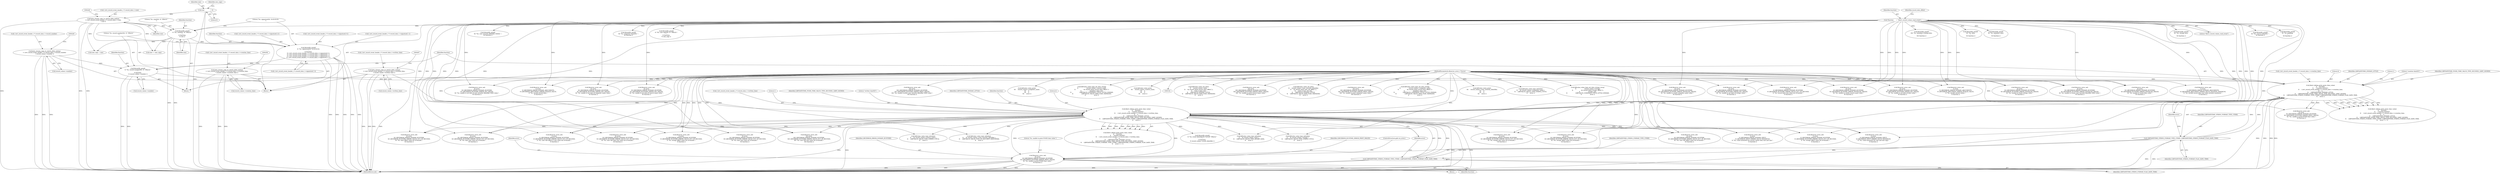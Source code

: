 digraph "0_libevt_444ca3ce7853538c577e0ec3f6146d2d65780734@pointer" {
"1000425" [label="(Call,libcerror_error_set(\n\t\t\t error,\n\t\t\t LIBCERROR_ERROR_DOMAIN_RUNTIME,\n\t\t\t LIBCERROR_RUNTIME_ERROR_PRINT_FAILED,\n\t\t\t \"%s: unable to print POSIX time value.\",\n\t\t\t function ))"];
"1000408" [label="(Call,libevt_debug_print_posix_time_value(\n\t\t     function,\n\t\t     \"written time\t\t\t\t\",\n\t\t     ( (evt_record_event_header_t *) record_data )->written_time,\n\t\t     4,\n\t\t     LIBFDATETIME_ENDIAN_LITTLE,\n\t\t     LIBFDATETIME_POSIX_TIME_VALUE_TYPE_SECONDS_32BIT_SIGNED,\n\t\t     LIBFDATETIME_STRING_FORMAT_TYPE_CTIME | LIBFDATETIME_STRING_FORMAT_FLAG_DATE_TIME,\n\t\t     error ))"];
"1000382" [label="(Call,libevt_debug_print_posix_time_value(\n\t\t     function,\n\t\t     \"creation time\t\t\t\t\",\n\t\t     ( (evt_record_event_header_t *) record_data )->creation_time,\n\t\t     4,\n\t\t     LIBFDATETIME_ENDIAN_LITTLE,\n\t\t     LIBFDATETIME_POSIX_TIME_VALUE_TYPE_SECONDS_32BIT_SIGNED,\n\t\t     LIBFDATETIME_STRING_FORMAT_TYPE_CTIME | LIBFDATETIME_STRING_FORMAT_FLAG_DATE_TIME,\n\t\t     error ))"];
"1000374" [label="(Call,libcnotify_printf(\n\t\t \"%s: record number\t\t\t\t: %\" PRIu32 \"\n\",\n\t\t function,\n\t\t record_values->number ))"];
"1000343" [label="(Call,libcnotify_printf(\n\t\t \"%s: signature\t\t\t\t: %c%c%c%c\n\",\n\t\t function,\n\t\t ( (evt_record_event_header_t *) record_data )->signature[ 0 ],\n\t\t ( (evt_record_event_header_t *) record_data )->signature[ 1 ],\n\t\t ( (evt_record_event_header_t *) record_data )->signature[ 2 ],\n\t\t ( (evt_record_event_header_t *) record_data )->signature[ 3 ] ))"];
"1000339" [label="(Call,libcnotify_printf(\n\t\t \"%s: size\t\t\t\t\t: %\" PRIu32 \"\n\",\n\t\t function,\n\t\t size ))"];
"1000110" [label="(Call,*function      = \"libevt_record_values_read_event\")"];
"1000230" [label="(Call,byte_stream_copy_to_uint32_little_endian(\n\t ( (evt_record_event_header_t *) record_data )->size,\n\t size ))"];
"1000138" [label="(Call,size              = 0)"];
"1000237" [label="(Call,byte_stream_copy_to_uint32_little_endian(\n\t ( (evt_record_event_header_t *) record_data )->record_number,\n\t record_values->number ))"];
"1000246" [label="(Call,byte_stream_copy_to_uint32_little_endian(\n\t ( (evt_record_event_header_t *) record_data )->creation_time,\n\t record_values->creation_time ))"];
"1000393" [label="(Call,LIBFDATETIME_STRING_FORMAT_TYPE_CTIME | LIBFDATETIME_STRING_FORMAT_FLAG_DATE_TIME)"];
"1000107" [label="(MethodParameterIn,libcerror_error_t **error)"];
"1000255" [label="(Call,byte_stream_copy_to_uint32_little_endian(\n\t ( (evt_record_event_header_t *) record_data )->written_time,\n\t record_values->written_time ))"];
"1000419" [label="(Call,LIBFDATETIME_STRING_FORMAT_TYPE_CTIME | LIBFDATETIME_STRING_FORMAT_FLAG_DATE_TIME)"];
"1000702" [label="(Call,libcerror_error_set(\n\t\t error,\n\t\t LIBCERROR_ERROR_DOMAIN_RUNTIME,\n\t\t LIBCERROR_RUNTIME_ERROR_VALUE_OUT_OF_BOUNDS,\n\t\t \"%s: strings offset value out of bounds.\",\n\t\t function ))"];
"1000411" [label="(Call,( (evt_record_event_header_t *) record_data )->written_time)"];
"1000896" [label="(Call,libcerror_error_set(\n\t\t\t error,\n\t\t\t LIBCERROR_ERROR_DOMAIN_RUNTIME,\n\t\t\t LIBCERROR_RUNTIME_ERROR_INITIALIZE_FAILED,\n\t\t\t \"%s: unable to create computer name value.\",\n\t\t\t function ))"];
"1000221" [label="(Call,libcerror_error_set(\n\t\t error,\n\t\t LIBCERROR_ERROR_DOMAIN_RUNTIME,\n\t\t LIBCERROR_RUNTIME_ERROR_VALUE_OUT_OF_BOUNDS,\n\t\t \"%s: record data size value out of bounds.\",\n\t\t function ))"];
"1000385" [label="(Call,( (evt_record_event_header_t *) record_data )->creation_time)"];
"1001223" [label="(Call,libcerror_error_set(\n\t\t\t error,\n\t\t\t LIBCERROR_ERROR_DOMAIN_RUNTIME,\n\t\t\t LIBCERROR_RUNTIME_ERROR_VALUE_OUT_OF_BOUNDS,\n\t\t\t \"%s: data size value out of bounds.\",\n\t\t\t function ))"];
"1000420" [label="(Identifier,LIBFDATETIME_STRING_FORMAT_TYPE_CTIME)"];
"1000340" [label="(Literal,\"%s: size\t\t\t\t\t: %\" PRIu32 \"\n\")"];
"1000174" [label="(Call,libcerror_error_set(\n\t\t error,\n\t\t LIBCERROR_ERROR_DOMAIN_ARGUMENTS,\n\t\t LIBCERROR_ARGUMENT_ERROR_INVALID_VALUE,\n\t\t \"%s: invalid record values.\",\n\t\t function ))"];
"1001267" [label="(Call,libfvalue_value_set_data(\n\t\t     record_values->data,\n\t\t     &( record_data[ record_data_offset ] ),\n\t\t     (size_t) data_size,\n\t\t     LIBFVALUE_ENDIAN_LITTLE,\n\t\t     LIBFVALUE_VALUE_DATA_FLAG_MANAGED,\n\t\t     error ))"];
"1000976" [label="(Call,libcnotify_printf(\n\t\t\t\t \"%s: members trailing data:\n\",\n\t\t\t\t function ))"];
"1000230" [label="(Call,byte_stream_copy_to_uint32_little_endian(\n\t ( (evt_record_event_header_t *) record_data )->size,\n\t size ))"];
"1000868" [label="(Call,libcerror_error_set(\n\t\t\t\t error,\n\t\t\t\t LIBCERROR_ERROR_DOMAIN_RUNTIME,\n\t\t\t\t LIBCERROR_RUNTIME_ERROR_PRINT_FAILED,\n\t\t\t\t \"%s: unable to print source name value.\",\n\t\t\t\t function ))"];
"1000423" [label="(Literal,1)"];
"1000626" [label="(Call,libcerror_error_set(\n\t\t\t\t error,\n\t\t\t\t LIBCERROR_ERROR_DOMAIN_RUNTIME,\n\t\t\t\t LIBCERROR_RUNTIME_ERROR_VALUE_OUT_OF_BOUNDS,\n\t\t\t\t \"%s: user SID size value out of bounds.\",\n\t\t\t\t function ))"];
"1000345" [label="(Identifier,function)"];
"1000247" [label="(Call,( (evt_record_event_header_t *) record_data )->creation_time)"];
"1001173" [label="(Call,libcerror_error_set(\n\t\t\t error,\n\t\t\t LIBCERROR_ERROR_DOMAIN_RUNTIME,\n\t\t\t LIBCERROR_RUNTIME_ERROR_INITIALIZE_FAILED,\n\t\t\t \"%s: unable to create strings value.\",\n\t\t\t function ))"];
"1001098" [label="(Call,libcerror_error_set(\n\t\t\t error,\n\t\t\t LIBCERROR_ERROR_DOMAIN_RUNTIME,\n\t\t\t LIBCERROR_RUNTIME_ERROR_VALUE_OUT_OF_BOUNDS,\n\t\t\t \"%s: strings size value out of bounds.\",\n\t\t\t function ))"];
"1000341" [label="(Identifier,function)"];
"1000339" [label="(Call,libcnotify_printf(\n\t\t \"%s: size\t\t\t\t\t: %\" PRIu32 \"\n\",\n\t\t function,\n\t\t size ))"];
"1000343" [label="(Call,libcnotify_printf(\n\t\t \"%s: signature\t\t\t\t: %c%c%c%c\n\",\n\t\t function,\n\t\t ( (evt_record_event_header_t *) record_data )->signature[ 0 ],\n\t\t ( (evt_record_event_header_t *) record_data )->signature[ 1 ],\n\t\t ( (evt_record_event_header_t *) record_data )->signature[ 2 ],\n\t\t ( (evt_record_event_header_t *) record_data )->signature[ 3 ] ))"];
"1000108" [label="(Block,)"];
"1000139" [label="(Identifier,size)"];
"1000255" [label="(Call,byte_stream_copy_to_uint32_little_endian(\n\t ( (evt_record_event_header_t *) record_data )->written_time,\n\t record_values->written_time ))"];
"1000138" [label="(Call,size              = 0)"];
"1000383" [label="(Identifier,function)"];
"1000360" [label="(Call,( (evt_record_event_header_t *) record_data )->signature[ 2 ])"];
"1000394" [label="(Identifier,LIBFDATETIME_STRING_FORMAT_TYPE_CTIME)"];
"1001235" [label="(Call,libcnotify_printf(\n \t\t\t \"%s: data:\n\",\n \t\t\t function ))"];
"1000390" [label="(Literal,4)"];
"1000338" [label="(Block,)"];
"1000346" [label="(Call,( (evt_record_event_header_t *) record_data )->signature[ 0 ])"];
"1001258" [label="(Call,libcerror_error_set(\n\t\t\t error,\n\t\t\t LIBCERROR_ERROR_DOMAIN_RUNTIME,\n\t\t\t LIBCERROR_RUNTIME_ERROR_INITIALIZE_FAILED,\n\t\t\t \"%s: unable to create data value.\",\n\t\t\t function ))"];
"1000794" [label="(Call,libcnotify_printf(\n\t\t\t \"%s: members data:\n\",\n\t\t\t function ))"];
"1000396" [label="(Identifier,error)"];
"1000204" [label="(Call,libcerror_error_set(\n\t\t error,\n\t\t LIBCERROR_ERROR_DOMAIN_ARGUMENTS,\n\t\t LIBCERROR_ARGUMENT_ERROR_VALUE_EXCEEDS_MAXIMUM,\n\t\t \"%s: invalid record data size value exceeds maximum.\",\n\t\t function ))"];
"1001110" [label="(Call,libcnotify_printf(\n\t\t\t \"%s: strings data:\n\",\n\t\t\t function ))"];
"1001030" [label="(Call,libfvalue_value_set_data(\n\t\t     record_values->user_security_identifier,\n\t\t     &( record_data[ user_sid_offset ] ),\n\t\t     (size_t) user_sid_size,\n\t\t     LIBFVALUE_ENDIAN_LITTLE,\n\t\t     LIBFVALUE_VALUE_DATA_FLAG_MANAGED,\n\t\t     error ))"];
"1000418" [label="(Identifier,LIBFDATETIME_POSIX_TIME_VALUE_TYPE_SECONDS_32BIT_SIGNED)"];
"1000111" [label="(Identifier,function)"];
"1000261" [label="(Call,record_values->written_time)"];
"1000949" [label="(Call,libcerror_error_set(\n\t\t\t\t error,\n\t\t\t\t LIBCERROR_ERROR_DOMAIN_RUNTIME,\n\t\t\t\t LIBCERROR_RUNTIME_ERROR_PRINT_FAILED,\n\t\t\t\t \"%s: unable to print computer name value.\",\n\t\t\t\t function ))"];
"1000376" [label="(Identifier,function)"];
"1000112" [label="(Literal,\"libevt_record_values_read_event\")"];
"1000237" [label="(Call,byte_stream_copy_to_uint32_little_endian(\n\t ( (evt_record_event_header_t *) record_data )->record_number,\n\t record_values->number ))"];
"1000905" [label="(Call,libfvalue_value_type_set_data_string(\n\t\t                   record_values->computer_name,\n\t\t                   &( record_data[ record_data_offset ] ),\n\t\t                   members_data_size,\n\t\t                   LIBFVALUE_CODEPAGE_UTF16_LITTLE_ENDIAN,\n\t\t                   LIBFVALUE_VALUE_DATA_FLAG_MANAGED,\n\t\t                   error ))"];
"1000375" [label="(Literal,\"%s: record number\t\t\t\t: %\" PRIu32 \"\n\")"];
"1000421" [label="(Identifier,LIBFDATETIME_STRING_FORMAT_FLAG_DATE_TIME)"];
"1000377" [label="(Call,record_values->number)"];
"1000140" [label="(Literal,0)"];
"1000256" [label="(Call,( (evt_record_event_header_t *) record_data )->written_time)"];
"1000236" [label="(Identifier,size)"];
"1000603" [label="(Call,libcerror_error_set(\n\t\t\t error,\n\t\t\t LIBCERROR_ERROR_DOMAIN_RUNTIME,\n\t\t\t LIBCERROR_RUNTIME_ERROR_VALUE_OUT_OF_BOUNDS,\n\t\t\t \"%s: user SID offset value out of bounds.\",\n\t\t\t function ))"];
"1001358" [label="(Call,libcerror_error_set(\n\t\t error,\n\t\t LIBCERROR_ERROR_DOMAIN_INPUT,\n\t\t LIBCERROR_INPUT_ERROR_VALUE_MISMATCH,\n\t\t \"%s: value mismatch for record_values data size and size.\",\n\t\t function ))"];
"1000719" [label="(Call,libcerror_error_set(\n\t\t\t error,\n\t\t\t LIBCERROR_ERROR_DOMAIN_RUNTIME,\n\t\t\t LIBCERROR_RUNTIME_ERROR_VALUE_OUT_OF_BOUNDS,\n\t\t\t \"%s: strings offset value out of bounds.\",\n\t\t\t function ))"];
"1001199" [label="(Call,libcerror_error_set(\n\t\t\t error,\n\t\t\t LIBCERROR_ERROR_DOMAIN_RUNTIME,\n\t\t\t LIBCERROR_RUNTIME_ERROR_SET_FAILED,\n\t\t\t \"%s: unable to set data of strings value.\",\n\t\t\t function ))"];
"1000854" [label="(Call,libcnotify_printf(\n\t\t\t \"%s: source name\t\t\t\t: \",\n\t\t\t function ))"];
"1000428" [label="(Identifier,LIBCERROR_RUNTIME_ERROR_PRINT_FAILED)"];
"1001305" [label="(Call,libcnotify_printf(\n\t\t\t \"%s: padding:\n\",\n\t\t\t function ))"];
"1000344" [label="(Literal,\"%s: signature\t\t\t\t: %c%c%c%c\n\")"];
"1000815" [label="(Call,libcerror_error_set(\n\t\t\t error,\n\t\t\t LIBCERROR_ERROR_DOMAIN_RUNTIME,\n\t\t\t LIBCERROR_RUNTIME_ERROR_INITIALIZE_FAILED,\n\t\t\t \"%s: unable to create source name value.\",\n\t\t\t function ))"];
"1000143" [label="(Identifier,size_copy)"];
"1001063" [label="(Call,libfvalue_value_print(\n\t\t\t     record_values->user_security_identifier,\n\t\t\t     0,\n\t\t\t     0,\n\t\t\t     error ))"];
"1000422" [label="(Identifier,error)"];
"1000408" [label="(Call,libevt_debug_print_posix_time_value(\n\t\t     function,\n\t\t     \"written time\t\t\t\t\",\n\t\t     ( (evt_record_event_header_t *) record_data )->written_time,\n\t\t     4,\n\t\t     LIBFDATETIME_ENDIAN_LITTLE,\n\t\t     LIBFDATETIME_POSIX_TIME_VALUE_TYPE_SECONDS_32BIT_SIGNED,\n\t\t     LIBFDATETIME_STRING_FORMAT_TYPE_CTIME | LIBFDATETIME_STRING_FORMAT_FLAG_DATE_TIME,\n\t\t     error ))"];
"1000887" [label="(Call,libfvalue_value_type_initialize(\n\t\t     &( record_values->computer_name ),\n\t\t     LIBFVALUE_VALUE_TYPE_STRING_UTF16,\n\t\t     error ))"];
"1000374" [label="(Call,libcnotify_printf(\n\t\t \"%s: record number\t\t\t\t: %\" PRIu32 \"\n\",\n\t\t function,\n\t\t record_values->number ))"];
"1001182" [label="(Call,libfvalue_value_type_set_data_strings_array(\n\t\t                   record_values->strings,\n\t\t                   &( record_data[ strings_offset ] ),\n\t\t                   strings_size,\n\t\t                   LIBFVALUE_CODEPAGE_UTF16_LITTLE_ENDIAN,\n\t\t                   error ))"];
"1000252" [label="(Call,record_values->creation_time)"];
"1000246" [label="(Call,byte_stream_copy_to_uint32_little_endian(\n\t ( (evt_record_event_header_t *) record_data )->creation_time,\n\t record_values->creation_time ))"];
"1000431" [label="(ControlStructure,goto on_error;)"];
"1000243" [label="(Call,record_values->number)"];
"1001336" [label="(Call,size_copy = size)"];
"1001072" [label="(Call,libcerror_error_set(\n\t\t\t\t error,\n\t\t\t\t LIBCERROR_ERROR_DOMAIN_RUNTIME,\n\t\t\t\t LIBCERROR_RUNTIME_ERROR_PRINT_FAILED,\n\t\t\t\t \"%s: unable to print user security identifier (SID) value.\",\n\t\t\t\t function ))"];
"1000391" [label="(Identifier,LIBFDATETIME_ENDIAN_LITTLE)"];
"1000115" [label="(Identifier,record_data_offset)"];
"1000648" [label="(Call,libcerror_error_set(\n\t\t error,\n\t\t LIBCERROR_ERROR_DOMAIN_RUNTIME,\n\t\t LIBCERROR_RUNTIME_ERROR_VALUE_OUT_OF_BOUNDS,\n\t\t \"%s: strings offset value out of bounds.\",\n\t\t function ))"];
"1000432" [label="(Call,libcnotify_printf(\n\t\t \"%s: event identifier\t\t\t: 0x%08\" PRIx32 \"\n\",\n\t\t function,\n\t\t record_values->event_identifier ))"];
"1000231" [label="(Call,( (evt_record_event_header_t *) record_data )->size)"];
"1000424" [label="(Block,)"];
"1000110" [label="(Call,*function      = \"libevt_record_values_read_event\")"];
"1000806" [label="(Call,libfvalue_value_type_initialize(\n\t\t     &( record_values->source_name ),\n\t\t     LIBFVALUE_VALUE_TYPE_STRING_UTF16,\n\t\t     error ))"];
"1001436" [label="(MethodReturn,int)"];
"1000426" [label="(Identifier,error)"];
"1001344" [label="(Call,libcerror_error_set(\n\t\t error,\n\t\t LIBCERROR_ERROR_DOMAIN_INPUT,\n\t\t LIBCERROR_INPUT_ERROR_VALUE_MISMATCH,\n\t\t \"%s: value mismatch for size and size copy.\",\n\t\t function ))"];
"1000940" [label="(Call,libfvalue_value_print(\n\t\t\t     record_values->computer_name,\n\t\t\t     0,\n\t\t\t     0,\n\t\t\t     error ))"];
"1000381" [label="(Call,libevt_debug_print_posix_time_value(\n\t\t     function,\n\t\t     \"creation time\t\t\t\t\",\n\t\t     ( (evt_record_event_header_t *) record_data )->creation_time,\n\t\t     4,\n\t\t     LIBFDATETIME_ENDIAN_LITTLE,\n\t\t     LIBFDATETIME_POSIX_TIME_VALUE_TYPE_SECONDS_32BIT_SIGNED,\n\t\t     LIBFDATETIME_STRING_FORMAT_TYPE_CTIME | LIBFDATETIME_STRING_FORMAT_FLAG_DATE_TIME,\n\t\t     error ) != 1)"];
"1000238" [label="(Call,( (evt_record_event_header_t *) record_data )->record_number)"];
"1000427" [label="(Identifier,LIBCERROR_ERROR_DOMAIN_RUNTIME)"];
"1001012" [label="(Call,libfvalue_value_type_initialize(\n \t\t     &( record_values->user_security_identifier ),\n \t\t     LIBFVALUE_VALUE_TYPE_NT_SECURITY_IDENTIFIER,\n\t\t     error ))"];
"1000342" [label="(Identifier,size)"];
"1000353" [label="(Call,( (evt_record_event_header_t *) record_data )->signature[ 1 ])"];
"1001283" [label="(Call,libcerror_error_set(\n\t\t\t error,\n\t\t\t LIBCERROR_ERROR_DOMAIN_RUNTIME,\n\t\t\t LIBCERROR_RUNTIME_ERROR_SET_FAILED,\n\t\t\t \"%s: unable to set data of data value.\",\n\t\t\t function ))"];
"1000397" [label="(Literal,1)"];
"1001340" [label="(Call,size != size_copy)"];
"1000675" [label="(Call,libcerror_error_set(\n\t\t\t error,\n\t\t\t LIBCERROR_ERROR_DOMAIN_RUNTIME,\n\t\t\t LIBCERROR_RUNTIME_ERROR_VALUE_OUT_OF_BOUNDS,\n\t\t\t \"%s: data offset value out of bounds.\",\n\t\t\t function ))"];
"1000777" [label="(Call,libcerror_error_set(\n\t\t\t error,\n\t\t\t LIBCERROR_ERROR_DOMAIN_RUNTIME,\n\t\t\t LIBCERROR_RUNTIME_ERROR_VALUE_OUT_OF_BOUNDS,\n\t\t\t \"%s: data size value out of bounds.\",\n\t\t\t function ))"];
"1000384" [label="(Literal,\"creation time\t\t\t\t\")"];
"1001021" [label="(Call,libcerror_error_set(\n\t\t\t error,\n\t\t\t LIBCERROR_ERROR_DOMAIN_RUNTIME,\n\t\t\t LIBCERROR_RUNTIME_ERROR_INITIALIZE_FAILED,\n\t\t\t \"%s: unable to create user security identifier (SID) value.\",\n\t\t\t function ))"];
"1000392" [label="(Identifier,LIBFDATETIME_POSIX_TIME_VALUE_TYPE_SECONDS_32BIT_SIGNED)"];
"1000410" [label="(Literal,\"written time\t\t\t\t\")"];
"1000429" [label="(Literal,\"%s: unable to print POSIX time value.\")"];
"1000576" [label="(Call,libcerror_error_set(\n\t\t error,\n\t\t LIBCERROR_ERROR_DOMAIN_RUNTIME,\n\t\t LIBCERROR_RUNTIME_ERROR_VALUE_OUT_OF_BOUNDS,\n\t\t \"%s: user SID offset or size value out of bounds.\",\n\t\t function ))"];
"1000367" [label="(Call,( (evt_record_event_header_t *) record_data )->signature[ 3 ])"];
"1001058" [label="(Call,libcnotify_printf(\n\t\t\t \"%s: user security identifier (SID)\t\t: \",\n\t\t\t function ))"];
"1000393" [label="(Call,LIBFDATETIME_STRING_FORMAT_TYPE_CTIME | LIBFDATETIME_STRING_FORMAT_FLAG_DATE_TIME)"];
"1000425" [label="(Call,libcerror_error_set(\n\t\t\t error,\n\t\t\t LIBCERROR_ERROR_DOMAIN_RUNTIME,\n\t\t\t LIBCERROR_RUNTIME_ERROR_PRINT_FAILED,\n\t\t\t \"%s: unable to print POSIX time value.\",\n\t\t\t function ))"];
"1000107" [label="(MethodParameterIn,libcerror_error_t **error)"];
"1001046" [label="(Call,libcerror_error_set(\n\t\t\t error,\n\t\t\t LIBCERROR_ERROR_DOMAIN_RUNTIME,\n\t\t\t LIBCERROR_RUNTIME_ERROR_SET_FAILED,\n\t\t\t \"%s: unable to set data of user security identifier (SID) value.\",\n\t\t\t function ))"];
"1000399" [label="(Call,libcerror_error_set(\n\t\t\t error,\n\t\t\t LIBCERROR_ERROR_DOMAIN_RUNTIME,\n\t\t\t LIBCERROR_RUNTIME_ERROR_PRINT_FAILED,\n\t\t\t \"%s: unable to print POSIX time value.\",\n\t\t\t function ))"];
"1000188" [label="(Call,libcerror_error_set(\n\t\t error,\n\t\t LIBCERROR_ERROR_DOMAIN_ARGUMENTS,\n\t\t LIBCERROR_ARGUMENT_ERROR_INVALID_VALUE,\n\t\t \"%s: invalid record data.\",\n\t\t function ))"];
"1000417" [label="(Identifier,LIBFDATETIME_ENDIAN_LITTLE)"];
"1000409" [label="(Identifier,function)"];
"1000923" [label="(Call,libcerror_error_set(\n\t\t\t error,\n\t\t\t LIBCERROR_ERROR_DOMAIN_RUNTIME,\n\t\t\t LIBCERROR_RUNTIME_ERROR_SET_FAILED,\n\t\t\t \"%s: unable to set data of computer name value.\",\n\t\t\t function ))"];
"1000935" [label="(Call,libcnotify_printf(\n\t\t\t \"%s: computer name\t\t\t\t: \",\n\t\t\t function ))"];
"1000430" [label="(Identifier,function)"];
"1001003" [label="(Call,libcerror_error_set(\n\t\t\t error,\n\t\t\t LIBCERROR_ERROR_DOMAIN_RUNTIME,\n\t\t\t LIBCERROR_RUNTIME_ERROR_VALUE_OUT_OF_BOUNDS,\n\t\t\t \"%s: user SID data size value out of bounds.\",\n\t\t\t function ))"];
"1001321" [label="(Call,libcnotify_printf(\n\t\t \"%s: size copy\t\t\t\t: %\" PRIu32 \"\n\",\n\t\t function,\n\t\t size_copy ))"];
"1000842" [label="(Call,libcerror_error_set(\n\t\t\t error,\n\t\t\t LIBCERROR_ERROR_DOMAIN_RUNTIME,\n\t\t\t LIBCERROR_RUNTIME_ERROR_SET_FAILED,\n\t\t\t \"%s: unable to set data of source name value.\",\n\t\t\t function ))"];
"1000416" [label="(Literal,4)"];
"1000382" [label="(Call,libevt_debug_print_posix_time_value(\n\t\t     function,\n\t\t     \"creation time\t\t\t\t\",\n\t\t     ( (evt_record_event_header_t *) record_data )->creation_time,\n\t\t     4,\n\t\t     LIBFDATETIME_ENDIAN_LITTLE,\n\t\t     LIBFDATETIME_POSIX_TIME_VALUE_TYPE_SECONDS_32BIT_SIGNED,\n\t\t     LIBFDATETIME_STRING_FORMAT_TYPE_CTIME | LIBFDATETIME_STRING_FORMAT_FLAG_DATE_TIME,\n\t\t     error ))"];
"1000824" [label="(Call,libfvalue_value_type_set_data_string(\n\t\t                   record_values->source_name,\n\t\t                   &( record_data[ record_data_offset ] ),\n\t\t                   members_data_size,\n\t\t                   LIBFVALUE_CODEPAGE_UTF16_LITTLE_ENDIAN,\n\t\t                   LIBFVALUE_VALUE_DATA_FLAG_MANAGED,\n\t\t                   error ))"];
"1000419" [label="(Call,LIBFDATETIME_STRING_FORMAT_TYPE_CTIME | LIBFDATETIME_STRING_FORMAT_FLAG_DATE_TIME)"];
"1000395" [label="(Identifier,LIBFDATETIME_STRING_FORMAT_FLAG_DATE_TIME)"];
"1001249" [label="(Call,libfvalue_value_type_initialize(\n\t\t     &( record_values->data ),\n\t\t     LIBFVALUE_VALUE_TYPE_BINARY_DATA,\n\t\t     error ))"];
"1000407" [label="(Call,libevt_debug_print_posix_time_value(\n\t\t     function,\n\t\t     \"written time\t\t\t\t\",\n\t\t     ( (evt_record_event_header_t *) record_data )->written_time,\n\t\t     4,\n\t\t     LIBFDATETIME_ENDIAN_LITTLE,\n\t\t     LIBFDATETIME_POSIX_TIME_VALUE_TYPE_SECONDS_32BIT_SIGNED,\n\t\t     LIBFDATETIME_STRING_FORMAT_TYPE_CTIME | LIBFDATETIME_STRING_FORMAT_FLAG_DATE_TIME,\n\t\t     error ) != 1)"];
"1001164" [label="(Call,libfvalue_value_type_initialize(\n\t\t     &( record_values->strings ),\n\t\t     LIBFVALUE_VALUE_TYPE_STRING_UTF16,\n\t\t     error ))"];
"1000859" [label="(Call,libfvalue_value_print(\n\t\t\t     record_values->source_name,\n\t\t\t     0,\n\t\t\t     0,\n\t\t\t     error ))"];
"1000425" -> "1000424"  [label="AST: "];
"1000425" -> "1000430"  [label="CFG: "];
"1000426" -> "1000425"  [label="AST: "];
"1000427" -> "1000425"  [label="AST: "];
"1000428" -> "1000425"  [label="AST: "];
"1000429" -> "1000425"  [label="AST: "];
"1000430" -> "1000425"  [label="AST: "];
"1000431" -> "1000425"  [label="CFG: "];
"1000425" -> "1001436"  [label="DDG: "];
"1000425" -> "1001436"  [label="DDG: "];
"1000425" -> "1001436"  [label="DDG: "];
"1000425" -> "1001436"  [label="DDG: "];
"1000425" -> "1001436"  [label="DDG: "];
"1000408" -> "1000425"  [label="DDG: "];
"1000408" -> "1000425"  [label="DDG: "];
"1000107" -> "1000425"  [label="DDG: "];
"1000408" -> "1000407"  [label="AST: "];
"1000408" -> "1000422"  [label="CFG: "];
"1000409" -> "1000408"  [label="AST: "];
"1000410" -> "1000408"  [label="AST: "];
"1000411" -> "1000408"  [label="AST: "];
"1000416" -> "1000408"  [label="AST: "];
"1000417" -> "1000408"  [label="AST: "];
"1000418" -> "1000408"  [label="AST: "];
"1000419" -> "1000408"  [label="AST: "];
"1000422" -> "1000408"  [label="AST: "];
"1000423" -> "1000408"  [label="CFG: "];
"1000408" -> "1001436"  [label="DDG: "];
"1000408" -> "1001436"  [label="DDG: "];
"1000408" -> "1001436"  [label="DDG: "];
"1000408" -> "1001436"  [label="DDG: "];
"1000408" -> "1001436"  [label="DDG: "];
"1000408" -> "1000407"  [label="DDG: "];
"1000408" -> "1000407"  [label="DDG: "];
"1000408" -> "1000407"  [label="DDG: "];
"1000408" -> "1000407"  [label="DDG: "];
"1000408" -> "1000407"  [label="DDG: "];
"1000408" -> "1000407"  [label="DDG: "];
"1000408" -> "1000407"  [label="DDG: "];
"1000408" -> "1000407"  [label="DDG: "];
"1000382" -> "1000408"  [label="DDG: "];
"1000382" -> "1000408"  [label="DDG: "];
"1000382" -> "1000408"  [label="DDG: "];
"1000382" -> "1000408"  [label="DDG: "];
"1000255" -> "1000408"  [label="DDG: "];
"1000419" -> "1000408"  [label="DDG: "];
"1000419" -> "1000408"  [label="DDG: "];
"1000107" -> "1000408"  [label="DDG: "];
"1000408" -> "1000432"  [label="DDG: "];
"1000408" -> "1000576"  [label="DDG: "];
"1000408" -> "1000603"  [label="DDG: "];
"1000408" -> "1000626"  [label="DDG: "];
"1000408" -> "1000648"  [label="DDG: "];
"1000408" -> "1000675"  [label="DDG: "];
"1000408" -> "1000702"  [label="DDG: "];
"1000408" -> "1000719"  [label="DDG: "];
"1000408" -> "1000777"  [label="DDG: "];
"1000408" -> "1000806"  [label="DDG: "];
"1000408" -> "1001003"  [label="DDG: "];
"1000408" -> "1001012"  [label="DDG: "];
"1000408" -> "1001098"  [label="DDG: "];
"1000408" -> "1001164"  [label="DDG: "];
"1000408" -> "1001223"  [label="DDG: "];
"1000408" -> "1001249"  [label="DDG: "];
"1000408" -> "1001344"  [label="DDG: "];
"1000408" -> "1001358"  [label="DDG: "];
"1000382" -> "1000381"  [label="AST: "];
"1000382" -> "1000396"  [label="CFG: "];
"1000383" -> "1000382"  [label="AST: "];
"1000384" -> "1000382"  [label="AST: "];
"1000385" -> "1000382"  [label="AST: "];
"1000390" -> "1000382"  [label="AST: "];
"1000391" -> "1000382"  [label="AST: "];
"1000392" -> "1000382"  [label="AST: "];
"1000393" -> "1000382"  [label="AST: "];
"1000396" -> "1000382"  [label="AST: "];
"1000397" -> "1000382"  [label="CFG: "];
"1000382" -> "1001436"  [label="DDG: "];
"1000382" -> "1001436"  [label="DDG: "];
"1000382" -> "1001436"  [label="DDG: "];
"1000382" -> "1001436"  [label="DDG: "];
"1000382" -> "1000381"  [label="DDG: "];
"1000382" -> "1000381"  [label="DDG: "];
"1000382" -> "1000381"  [label="DDG: "];
"1000382" -> "1000381"  [label="DDG: "];
"1000382" -> "1000381"  [label="DDG: "];
"1000382" -> "1000381"  [label="DDG: "];
"1000382" -> "1000381"  [label="DDG: "];
"1000382" -> "1000381"  [label="DDG: "];
"1000374" -> "1000382"  [label="DDG: "];
"1000246" -> "1000382"  [label="DDG: "];
"1000393" -> "1000382"  [label="DDG: "];
"1000393" -> "1000382"  [label="DDG: "];
"1000107" -> "1000382"  [label="DDG: "];
"1000382" -> "1000399"  [label="DDG: "];
"1000382" -> "1000399"  [label="DDG: "];
"1000374" -> "1000338"  [label="AST: "];
"1000374" -> "1000377"  [label="CFG: "];
"1000375" -> "1000374"  [label="AST: "];
"1000376" -> "1000374"  [label="AST: "];
"1000377" -> "1000374"  [label="AST: "];
"1000383" -> "1000374"  [label="CFG: "];
"1000374" -> "1001436"  [label="DDG: "];
"1000374" -> "1001436"  [label="DDG: "];
"1000343" -> "1000374"  [label="DDG: "];
"1000237" -> "1000374"  [label="DDG: "];
"1000343" -> "1000338"  [label="AST: "];
"1000343" -> "1000367"  [label="CFG: "];
"1000344" -> "1000343"  [label="AST: "];
"1000345" -> "1000343"  [label="AST: "];
"1000346" -> "1000343"  [label="AST: "];
"1000353" -> "1000343"  [label="AST: "];
"1000360" -> "1000343"  [label="AST: "];
"1000367" -> "1000343"  [label="AST: "];
"1000375" -> "1000343"  [label="CFG: "];
"1000343" -> "1001436"  [label="DDG: "];
"1000343" -> "1001436"  [label="DDG: "];
"1000343" -> "1001436"  [label="DDG: "];
"1000343" -> "1001436"  [label="DDG: "];
"1000343" -> "1001436"  [label="DDG: "];
"1000339" -> "1000343"  [label="DDG: "];
"1000339" -> "1000338"  [label="AST: "];
"1000339" -> "1000342"  [label="CFG: "];
"1000340" -> "1000339"  [label="AST: "];
"1000341" -> "1000339"  [label="AST: "];
"1000342" -> "1000339"  [label="AST: "];
"1000344" -> "1000339"  [label="CFG: "];
"1000339" -> "1001436"  [label="DDG: "];
"1000339" -> "1001436"  [label="DDG: "];
"1000110" -> "1000339"  [label="DDG: "];
"1000230" -> "1000339"  [label="DDG: "];
"1000339" -> "1001336"  [label="DDG: "];
"1000339" -> "1001340"  [label="DDG: "];
"1000110" -> "1000108"  [label="AST: "];
"1000110" -> "1000112"  [label="CFG: "];
"1000111" -> "1000110"  [label="AST: "];
"1000112" -> "1000110"  [label="AST: "];
"1000115" -> "1000110"  [label="CFG: "];
"1000110" -> "1001436"  [label="DDG: "];
"1000110" -> "1000174"  [label="DDG: "];
"1000110" -> "1000188"  [label="DDG: "];
"1000110" -> "1000204"  [label="DDG: "];
"1000110" -> "1000221"  [label="DDG: "];
"1000110" -> "1000576"  [label="DDG: "];
"1000110" -> "1000603"  [label="DDG: "];
"1000110" -> "1000626"  [label="DDG: "];
"1000110" -> "1000648"  [label="DDG: "];
"1000110" -> "1000675"  [label="DDG: "];
"1000110" -> "1000702"  [label="DDG: "];
"1000110" -> "1000719"  [label="DDG: "];
"1000110" -> "1000777"  [label="DDG: "];
"1000110" -> "1000794"  [label="DDG: "];
"1000110" -> "1000815"  [label="DDG: "];
"1000110" -> "1000842"  [label="DDG: "];
"1000110" -> "1000854"  [label="DDG: "];
"1000110" -> "1000896"  [label="DDG: "];
"1000110" -> "1000923"  [label="DDG: "];
"1000110" -> "1000935"  [label="DDG: "];
"1000110" -> "1000976"  [label="DDG: "];
"1000110" -> "1001003"  [label="DDG: "];
"1000110" -> "1001021"  [label="DDG: "];
"1000110" -> "1001046"  [label="DDG: "];
"1000110" -> "1001058"  [label="DDG: "];
"1000110" -> "1001098"  [label="DDG: "];
"1000110" -> "1001110"  [label="DDG: "];
"1000110" -> "1001173"  [label="DDG: "];
"1000110" -> "1001199"  [label="DDG: "];
"1000110" -> "1001223"  [label="DDG: "];
"1000110" -> "1001235"  [label="DDG: "];
"1000110" -> "1001258"  [label="DDG: "];
"1000110" -> "1001283"  [label="DDG: "];
"1000110" -> "1001305"  [label="DDG: "];
"1000110" -> "1001321"  [label="DDG: "];
"1000110" -> "1001344"  [label="DDG: "];
"1000110" -> "1001358"  [label="DDG: "];
"1000230" -> "1000108"  [label="AST: "];
"1000230" -> "1000236"  [label="CFG: "];
"1000231" -> "1000230"  [label="AST: "];
"1000236" -> "1000230"  [label="AST: "];
"1000240" -> "1000230"  [label="CFG: "];
"1000230" -> "1001436"  [label="DDG: "];
"1000230" -> "1001436"  [label="DDG: "];
"1000230" -> "1001436"  [label="DDG: "];
"1000138" -> "1000230"  [label="DDG: "];
"1000230" -> "1001336"  [label="DDG: "];
"1000230" -> "1001340"  [label="DDG: "];
"1000138" -> "1000108"  [label="AST: "];
"1000138" -> "1000140"  [label="CFG: "];
"1000139" -> "1000138"  [label="AST: "];
"1000140" -> "1000138"  [label="AST: "];
"1000143" -> "1000138"  [label="CFG: "];
"1000138" -> "1001436"  [label="DDG: "];
"1000237" -> "1000108"  [label="AST: "];
"1000237" -> "1000243"  [label="CFG: "];
"1000238" -> "1000237"  [label="AST: "];
"1000243" -> "1000237"  [label="AST: "];
"1000249" -> "1000237"  [label="CFG: "];
"1000237" -> "1001436"  [label="DDG: "];
"1000237" -> "1001436"  [label="DDG: "];
"1000237" -> "1001436"  [label="DDG: "];
"1000246" -> "1000108"  [label="AST: "];
"1000246" -> "1000252"  [label="CFG: "];
"1000247" -> "1000246"  [label="AST: "];
"1000252" -> "1000246"  [label="AST: "];
"1000258" -> "1000246"  [label="CFG: "];
"1000246" -> "1001436"  [label="DDG: "];
"1000246" -> "1001436"  [label="DDG: "];
"1000246" -> "1001436"  [label="DDG: "];
"1000393" -> "1000395"  [label="CFG: "];
"1000394" -> "1000393"  [label="AST: "];
"1000395" -> "1000393"  [label="AST: "];
"1000396" -> "1000393"  [label="CFG: "];
"1000393" -> "1001436"  [label="DDG: "];
"1000393" -> "1001436"  [label="DDG: "];
"1000393" -> "1000419"  [label="DDG: "];
"1000393" -> "1000419"  [label="DDG: "];
"1000107" -> "1000102"  [label="AST: "];
"1000107" -> "1001436"  [label="DDG: "];
"1000107" -> "1000174"  [label="DDG: "];
"1000107" -> "1000188"  [label="DDG: "];
"1000107" -> "1000204"  [label="DDG: "];
"1000107" -> "1000221"  [label="DDG: "];
"1000107" -> "1000399"  [label="DDG: "];
"1000107" -> "1000576"  [label="DDG: "];
"1000107" -> "1000603"  [label="DDG: "];
"1000107" -> "1000626"  [label="DDG: "];
"1000107" -> "1000648"  [label="DDG: "];
"1000107" -> "1000675"  [label="DDG: "];
"1000107" -> "1000702"  [label="DDG: "];
"1000107" -> "1000719"  [label="DDG: "];
"1000107" -> "1000777"  [label="DDG: "];
"1000107" -> "1000806"  [label="DDG: "];
"1000107" -> "1000815"  [label="DDG: "];
"1000107" -> "1000824"  [label="DDG: "];
"1000107" -> "1000842"  [label="DDG: "];
"1000107" -> "1000859"  [label="DDG: "];
"1000107" -> "1000868"  [label="DDG: "];
"1000107" -> "1000887"  [label="DDG: "];
"1000107" -> "1000896"  [label="DDG: "];
"1000107" -> "1000905"  [label="DDG: "];
"1000107" -> "1000923"  [label="DDG: "];
"1000107" -> "1000940"  [label="DDG: "];
"1000107" -> "1000949"  [label="DDG: "];
"1000107" -> "1001003"  [label="DDG: "];
"1000107" -> "1001012"  [label="DDG: "];
"1000107" -> "1001021"  [label="DDG: "];
"1000107" -> "1001030"  [label="DDG: "];
"1000107" -> "1001046"  [label="DDG: "];
"1000107" -> "1001063"  [label="DDG: "];
"1000107" -> "1001072"  [label="DDG: "];
"1000107" -> "1001098"  [label="DDG: "];
"1000107" -> "1001164"  [label="DDG: "];
"1000107" -> "1001173"  [label="DDG: "];
"1000107" -> "1001182"  [label="DDG: "];
"1000107" -> "1001199"  [label="DDG: "];
"1000107" -> "1001223"  [label="DDG: "];
"1000107" -> "1001249"  [label="DDG: "];
"1000107" -> "1001258"  [label="DDG: "];
"1000107" -> "1001267"  [label="DDG: "];
"1000107" -> "1001283"  [label="DDG: "];
"1000107" -> "1001344"  [label="DDG: "];
"1000107" -> "1001358"  [label="DDG: "];
"1000255" -> "1000108"  [label="AST: "];
"1000255" -> "1000261"  [label="CFG: "];
"1000256" -> "1000255"  [label="AST: "];
"1000261" -> "1000255"  [label="AST: "];
"1000267" -> "1000255"  [label="CFG: "];
"1000255" -> "1001436"  [label="DDG: "];
"1000255" -> "1001436"  [label="DDG: "];
"1000255" -> "1001436"  [label="DDG: "];
"1000419" -> "1000421"  [label="CFG: "];
"1000420" -> "1000419"  [label="AST: "];
"1000421" -> "1000419"  [label="AST: "];
"1000422" -> "1000419"  [label="CFG: "];
"1000419" -> "1001436"  [label="DDG: "];
"1000419" -> "1001436"  [label="DDG: "];
}
